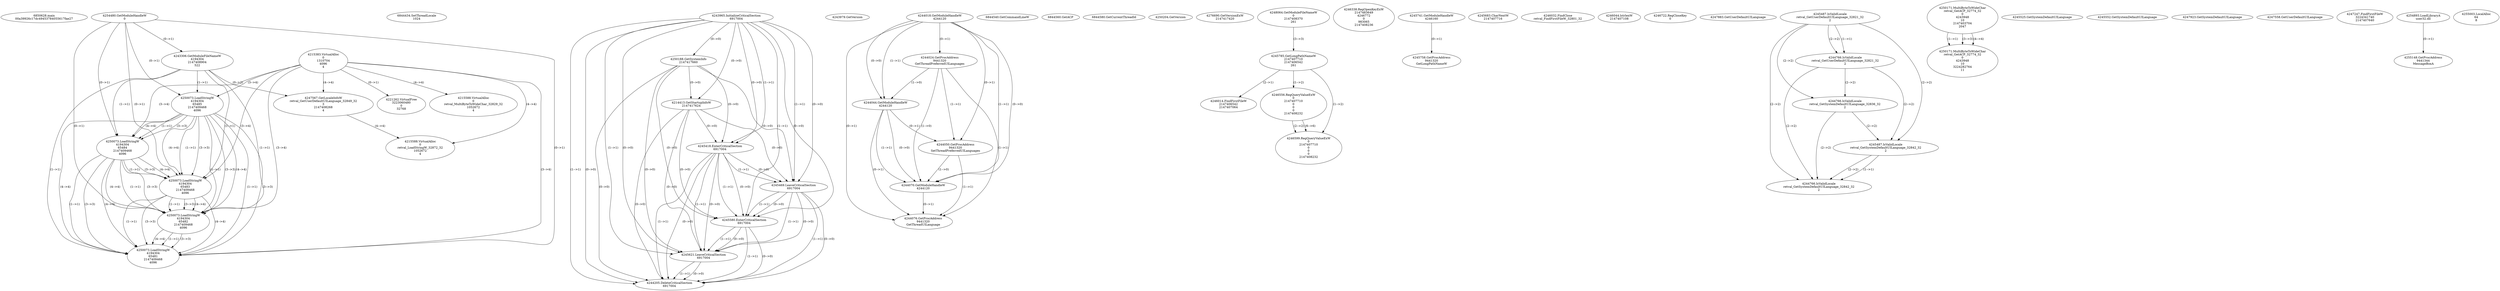 // Global SCDG with merge call
digraph {
	0 [label="6850628.main
00a39926c17dc49453784055617fae27"]
	1 [label="4254480.GetModuleHandleW
0"]
	2 [label="6844434.SetThreadLocale
1024"]
	3 [label="4243965.InitializeCriticalSection
6917004"]
	4 [label="4243979.GetVersion
"]
	5 [label="4244018.GetModuleHandleW
4244120"]
	6 [label="4244024.GetProcAddress
9441320
GetThreadPreferredUILanguages"]
	5 -> 6 [label="(0-->1)"]
	7 [label="4244044.GetModuleHandleW
4244120"]
	5 -> 7 [label="(1-->1)"]
	5 -> 7 [label="(0-->0)"]
	6 -> 7 [label="(1-->0)"]
	8 [label="4244050.GetProcAddress
9441320
SetThreadPreferredUILanguages"]
	5 -> 8 [label="(0-->1)"]
	6 -> 8 [label="(1-->1)"]
	7 -> 8 [label="(0-->1)"]
	9 [label="4244070.GetModuleHandleW
4244120"]
	5 -> 9 [label="(1-->1)"]
	7 -> 9 [label="(1-->1)"]
	5 -> 9 [label="(0-->0)"]
	6 -> 9 [label="(1-->0)"]
	7 -> 9 [label="(0-->0)"]
	8 -> 9 [label="(1-->0)"]
	10 [label="4244076.GetProcAddress
9441320
GetThreadUILanguage"]
	5 -> 10 [label="(0-->1)"]
	6 -> 10 [label="(1-->1)"]
	7 -> 10 [label="(0-->1)"]
	8 -> 10 [label="(1-->1)"]
	9 -> 10 [label="(0-->1)"]
	11 [label="4250188.GetSystemInfo
2147417660"]
	3 -> 11 [label="(0-->0)"]
	12 [label="6844540.GetCommandLineW
"]
	13 [label="4214413.GetStartupInfoW
2147417624"]
	3 -> 13 [label="(0-->0)"]
	11 -> 13 [label="(0-->0)"]
	14 [label="6844560.GetACP
"]
	15 [label="6844580.GetCurrentThreadId
"]
	16 [label="4250204.GetVersion
"]
	17 [label="4276690.GetVersionExW
2147417420"]
	18 [label="4243306.GetModuleFileNameW
4194304
2147408904
522"]
	1 -> 18 [label="(0-->1)"]
	19 [label="4248064.GetModuleFileNameW
0
2147408370
261"]
	20 [label="4215383.VirtualAlloc
0
1310704
4096
4"]
	21 [label="4246338.RegOpenKeyExW
2147483649
4246772
0
983065
2147408236"]
	22 [label="4245741.GetModuleHandleW
4246160"]
	23 [label="4245758.GetProcAddress
9441320
GetLongPathNameW"]
	22 -> 23 [label="(0-->1)"]
	24 [label="4245785.GetLongPathNameW
2147407710
2147406542
261"]
	19 -> 24 [label="(3-->3)"]
	25 [label="4245683.CharNextW
2147407716"]
	26 [label="4246014.FindFirstFileW
2147406542
2147407064"]
	24 -> 26 [label="(2-->1)"]
	27 [label="4246032.FindClose
retval_FindFirstFileW_32801_32"]
	28 [label="4246044.lstrlenW
2147407108"]
	29 [label="4246556.RegQueryValueExW
0
2147407710
0
0
0
2147408232"]
	24 -> 29 [label="(1-->2)"]
	30 [label="4246599.RegQueryValueExW
0
2147407710
0
0
0
2147408232"]
	24 -> 30 [label="(1-->2)"]
	29 -> 30 [label="(2-->2)"]
	29 -> 30 [label="(6-->6)"]
	31 [label="4246722.RegCloseKey
0"]
	32 [label="4247883.GetUserDefaultUILanguage
"]
	33 [label="4245418.EnterCriticalSection
6917004"]
	3 -> 33 [label="(1-->1)"]
	3 -> 33 [label="(0-->0)"]
	11 -> 33 [label="(0-->0)"]
	13 -> 33 [label="(0-->0)"]
	34 [label="4245469.LeaveCriticalSection
6917004"]
	3 -> 34 [label="(1-->1)"]
	33 -> 34 [label="(1-->1)"]
	3 -> 34 [label="(0-->0)"]
	11 -> 34 [label="(0-->0)"]
	13 -> 34 [label="(0-->0)"]
	33 -> 34 [label="(0-->0)"]
	35 [label="4245487.IsValidLocale
retval_GetUserDefaultUILanguage_32821_32
2"]
	36 [label="4250171.MultiByteToWideChar
retval_GetACP_32774_32
0
4243948
10
2147403704
2047"]
	37 [label="4250171.MultiByteToWideChar
retval_GetACP_32774_32
0
4243948
10
3224282764
11"]
	36 -> 37 [label="(1-->1)"]
	36 -> 37 [label="(3-->3)"]
	36 -> 37 [label="(4-->4)"]
	38 [label="4244766.IsValidLocale
retval_GetUserDefaultUILanguage_32821_32
2"]
	35 -> 38 [label="(1-->1)"]
	35 -> 38 [label="(2-->2)"]
	39 [label="4245525.GetSystemDefaultUILanguage
"]
	40 [label="4245552.GetSystemDefaultUILanguage
"]
	41 [label="4244766.IsValidLocale
retval_GetSystemDefaultUILanguage_32836_32
2"]
	35 -> 41 [label="(2-->2)"]
	38 -> 41 [label="(2-->2)"]
	42 [label="4245580.EnterCriticalSection
6917004"]
	3 -> 42 [label="(1-->1)"]
	33 -> 42 [label="(1-->1)"]
	34 -> 42 [label="(1-->1)"]
	3 -> 42 [label="(0-->0)"]
	11 -> 42 [label="(0-->0)"]
	13 -> 42 [label="(0-->0)"]
	33 -> 42 [label="(0-->0)"]
	34 -> 42 [label="(0-->0)"]
	43 [label="4245621.LeaveCriticalSection
6917004"]
	3 -> 43 [label="(1-->1)"]
	33 -> 43 [label="(1-->1)"]
	34 -> 43 [label="(1-->1)"]
	42 -> 43 [label="(1-->1)"]
	3 -> 43 [label="(0-->0)"]
	11 -> 43 [label="(0-->0)"]
	13 -> 43 [label="(0-->0)"]
	33 -> 43 [label="(0-->0)"]
	34 -> 43 [label="(0-->0)"]
	42 -> 43 [label="(0-->0)"]
	44 [label="4247923.GetSystemDefaultUILanguage
"]
	45 [label="4245487.IsValidLocale
retval_GetSystemDefaultUILanguage_32842_32
2"]
	35 -> 45 [label="(2-->2)"]
	38 -> 45 [label="(2-->2)"]
	41 -> 45 [label="(2-->2)"]
	46 [label="4247558.GetUserDefaultUILanguage
"]
	47 [label="4247567.GetLocaleInfoW
retval_GetUserDefaultUILanguage_32849_32
3
2147408268
4"]
	18 -> 47 [label="(0-->2)"]
	20 -> 47 [label="(4-->4)"]
	48 [label="4247247.FindFirstFileW
3224341740
2147407640"]
	49 [label="4250073.LoadStringW
4194304
65485
2147409468
4096"]
	1 -> 49 [label="(0-->1)"]
	18 -> 49 [label="(1-->1)"]
	20 -> 49 [label="(3-->4)"]
	50 [label="4250073.LoadStringW
4194304
65484
2147409468
4096"]
	1 -> 50 [label="(0-->1)"]
	18 -> 50 [label="(1-->1)"]
	49 -> 50 [label="(1-->1)"]
	49 -> 50 [label="(3-->3)"]
	20 -> 50 [label="(3-->4)"]
	49 -> 50 [label="(4-->4)"]
	51 [label="4250073.LoadStringW
4194304
65483
2147409468
4096"]
	1 -> 51 [label="(0-->1)"]
	18 -> 51 [label="(1-->1)"]
	49 -> 51 [label="(1-->1)"]
	50 -> 51 [label="(1-->1)"]
	49 -> 51 [label="(3-->3)"]
	50 -> 51 [label="(3-->3)"]
	20 -> 51 [label="(3-->4)"]
	49 -> 51 [label="(4-->4)"]
	50 -> 51 [label="(4-->4)"]
	52 [label="4250073.LoadStringW
4194304
65482
2147409468
4096"]
	1 -> 52 [label="(0-->1)"]
	18 -> 52 [label="(1-->1)"]
	49 -> 52 [label="(1-->1)"]
	50 -> 52 [label="(1-->1)"]
	51 -> 52 [label="(1-->1)"]
	49 -> 52 [label="(3-->3)"]
	50 -> 52 [label="(3-->3)"]
	51 -> 52 [label="(3-->3)"]
	20 -> 52 [label="(3-->4)"]
	49 -> 52 [label="(4-->4)"]
	50 -> 52 [label="(4-->4)"]
	51 -> 52 [label="(4-->4)"]
	53 [label="4250073.LoadStringW
4194304
65481
2147409468
4096"]
	1 -> 53 [label="(0-->1)"]
	18 -> 53 [label="(1-->1)"]
	49 -> 53 [label="(1-->1)"]
	50 -> 53 [label="(1-->1)"]
	51 -> 53 [label="(1-->1)"]
	52 -> 53 [label="(1-->1)"]
	49 -> 53 [label="(3-->3)"]
	50 -> 53 [label="(3-->3)"]
	51 -> 53 [label="(3-->3)"]
	52 -> 53 [label="(3-->3)"]
	20 -> 53 [label="(3-->4)"]
	49 -> 53 [label="(4-->4)"]
	50 -> 53 [label="(4-->4)"]
	51 -> 53 [label="(4-->4)"]
	52 -> 53 [label="(4-->4)"]
	54 [label="4254893.LoadLibraryA
user32.dll"]
	55 [label="4255003.LocalAlloc
64
8"]
	56 [label="4255148.GetProcAddress
9441344
MessageBoxA"]
	54 -> 56 [label="(0-->1)"]
	57 [label="4244205.DeleteCriticalSection
6917004"]
	3 -> 57 [label="(1-->1)"]
	33 -> 57 [label="(1-->1)"]
	34 -> 57 [label="(1-->1)"]
	42 -> 57 [label="(1-->1)"]
	43 -> 57 [label="(1-->1)"]
	3 -> 57 [label="(0-->0)"]
	11 -> 57 [label="(0-->0)"]
	13 -> 57 [label="(0-->0)"]
	33 -> 57 [label="(0-->0)"]
	34 -> 57 [label="(0-->0)"]
	42 -> 57 [label="(0-->0)"]
	43 -> 57 [label="(0-->0)"]
	58 [label="4221262.VirtualFree
3223060480
0
32768"]
	20 -> 58 [label="(0-->1)"]
	59 [label="4215588.VirtualAlloc
0
retval_LoadStringW_32872_32
1052672
4"]
	20 -> 59 [label="(4-->4)"]
	47 -> 59 [label="(4-->4)"]
	60 [label="4244766.IsValidLocale
retval_GetSystemDefaultUILanguage_32842_32
2"]
	45 -> 60 [label="(1-->1)"]
	35 -> 60 [label="(2-->2)"]
	38 -> 60 [label="(2-->2)"]
	41 -> 60 [label="(2-->2)"]
	45 -> 60 [label="(2-->2)"]
	61 [label="4215588.VirtualAlloc
0
retval_MultiByteToWideChar_32829_32
1052672
4"]
	20 -> 61 [label="(4-->4)"]
}

